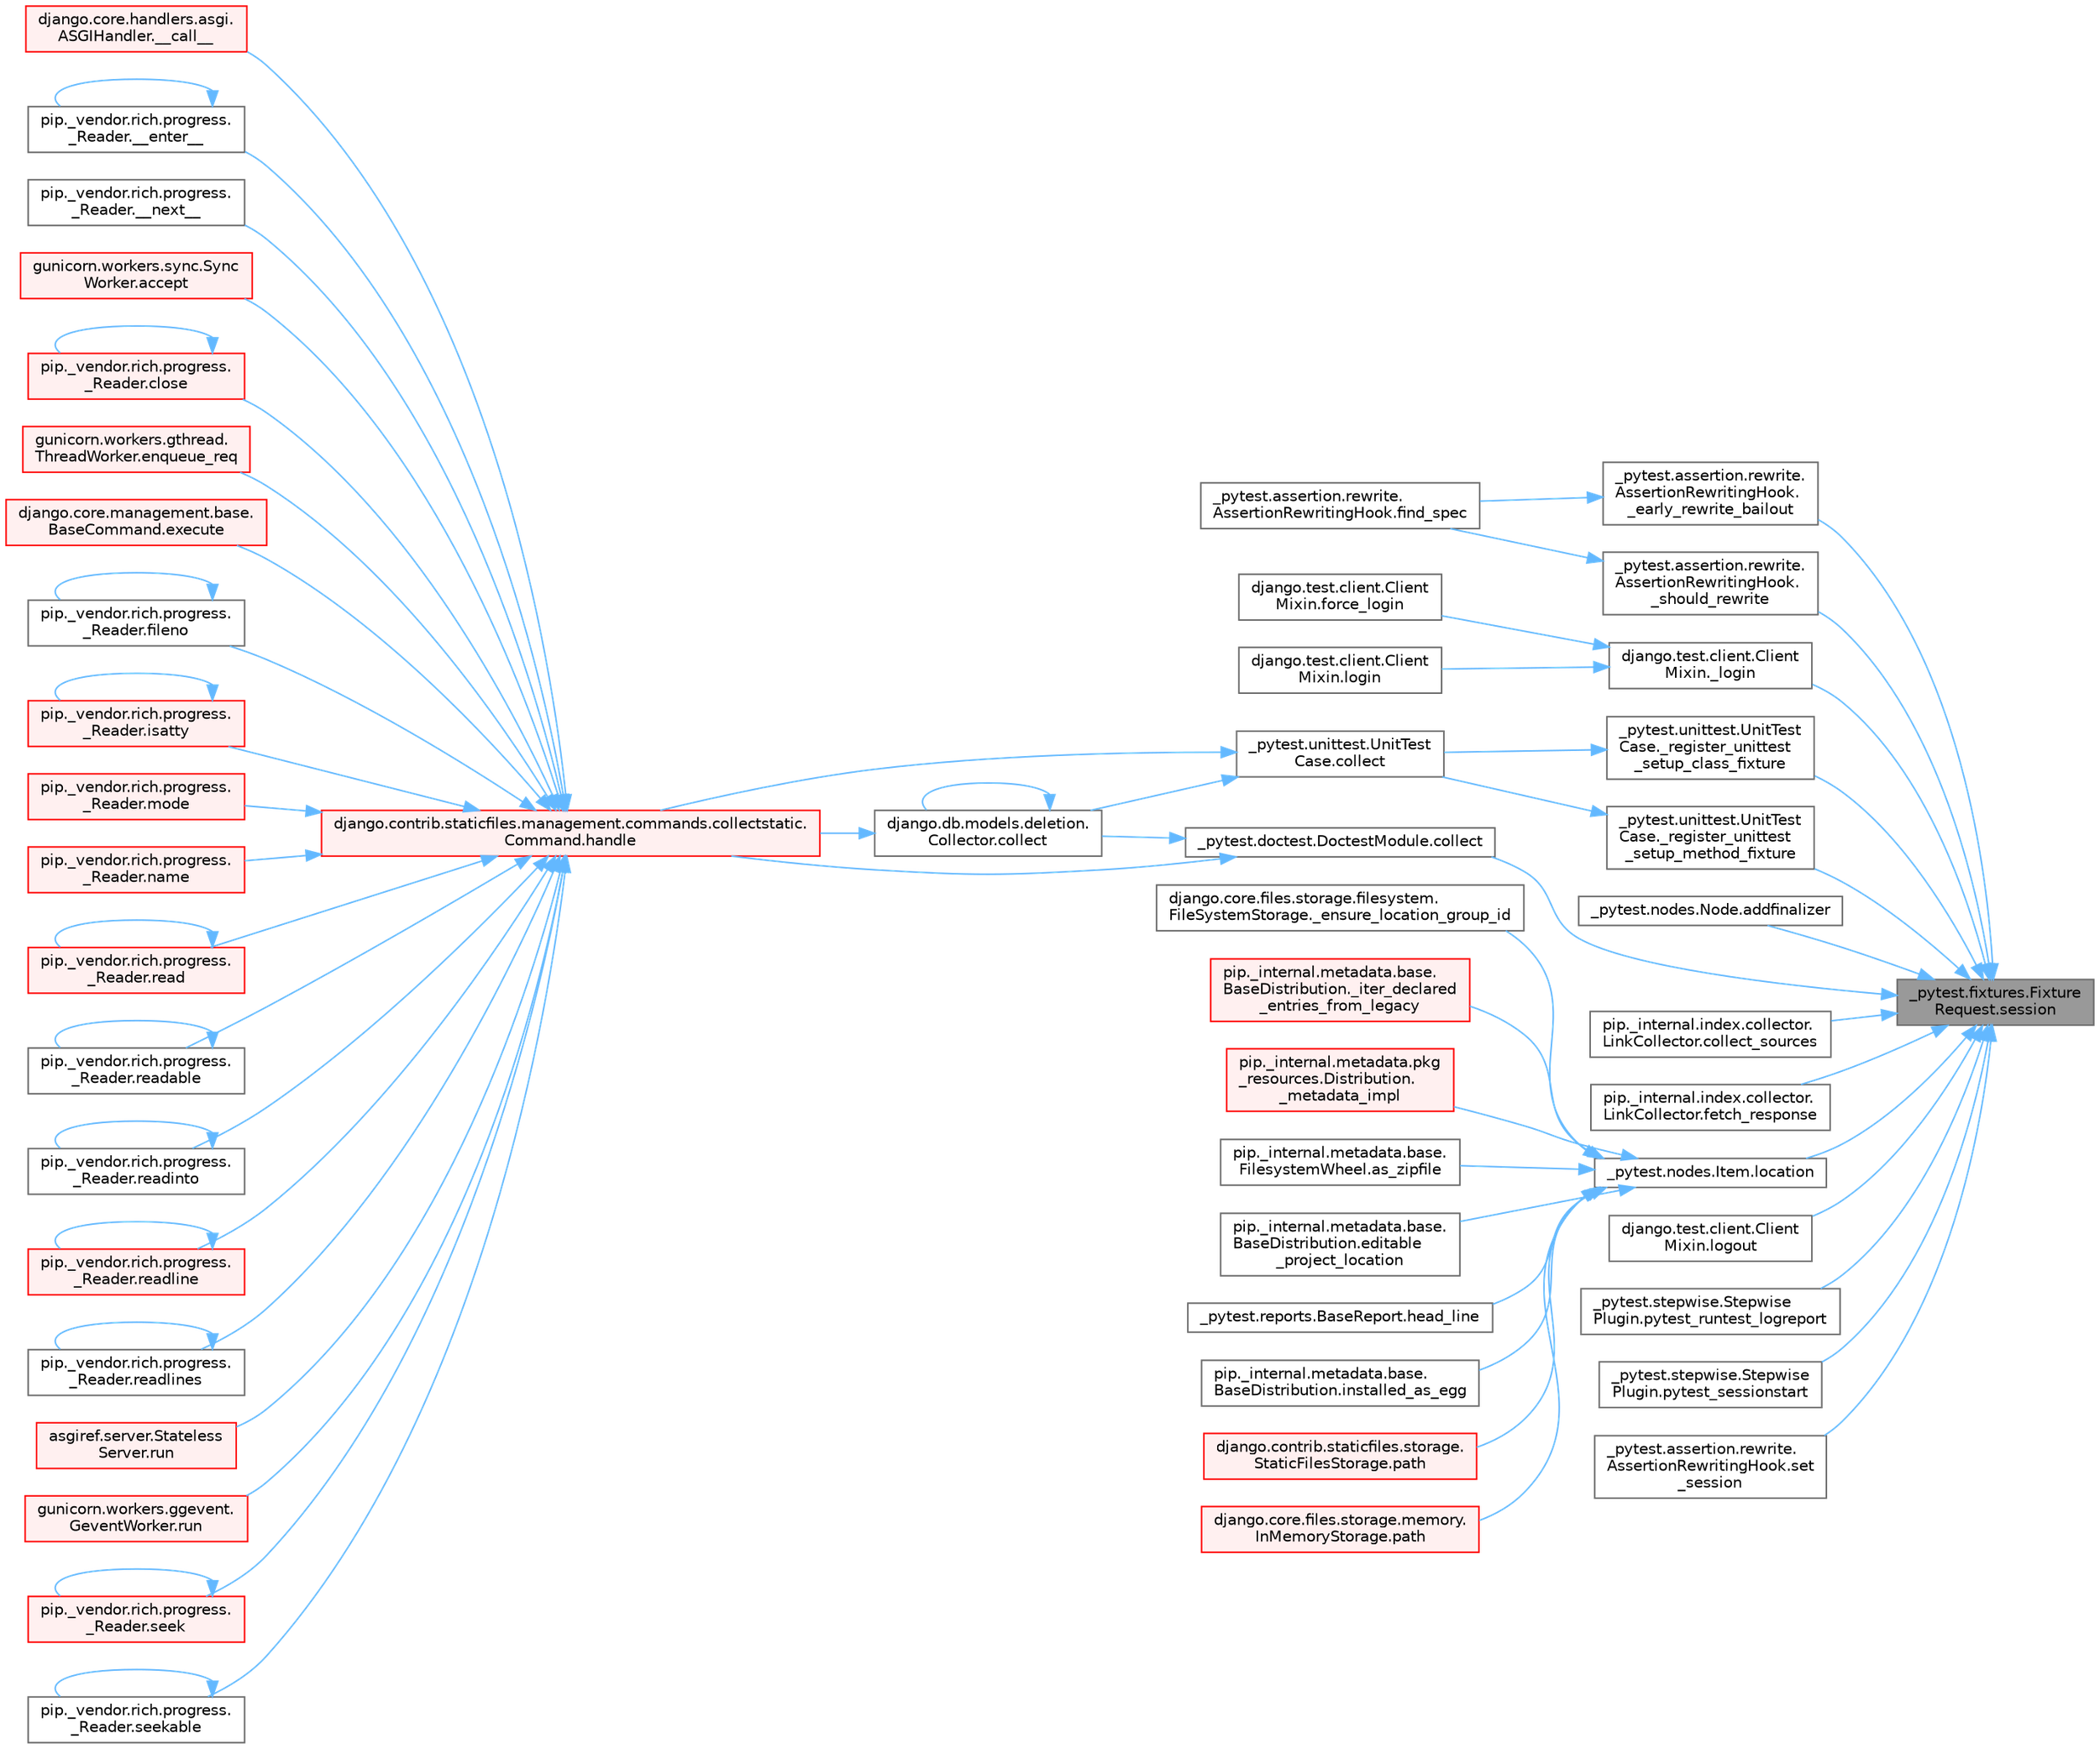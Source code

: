 digraph "_pytest.fixtures.FixtureRequest.session"
{
 // LATEX_PDF_SIZE
  bgcolor="transparent";
  edge [fontname=Helvetica,fontsize=10,labelfontname=Helvetica,labelfontsize=10];
  node [fontname=Helvetica,fontsize=10,shape=box,height=0.2,width=0.4];
  rankdir="RL";
  Node1 [id="Node000001",label="_pytest.fixtures.Fixture\lRequest.session",height=0.2,width=0.4,color="gray40", fillcolor="grey60", style="filled", fontcolor="black",tooltip=" "];
  Node1 -> Node2 [id="edge1_Node000001_Node000002",dir="back",color="steelblue1",style="solid",tooltip=" "];
  Node2 [id="Node000002",label="_pytest.assertion.rewrite.\lAssertionRewritingHook.\l_early_rewrite_bailout",height=0.2,width=0.4,color="grey40", fillcolor="white", style="filled",URL="$class__pytest_1_1assertion_1_1rewrite_1_1_assertion_rewriting_hook.html#aaf8d7d4e89d0f906b4c5bd2ea4af5e19",tooltip=" "];
  Node2 -> Node3 [id="edge2_Node000002_Node000003",dir="back",color="steelblue1",style="solid",tooltip=" "];
  Node3 [id="Node000003",label="_pytest.assertion.rewrite.\lAssertionRewritingHook.find_spec",height=0.2,width=0.4,color="grey40", fillcolor="white", style="filled",URL="$class__pytest_1_1assertion_1_1rewrite_1_1_assertion_rewriting_hook.html#a221e992ebe5102c6fc6c126d12005a96",tooltip=" "];
  Node1 -> Node4 [id="edge3_Node000001_Node000004",dir="back",color="steelblue1",style="solid",tooltip=" "];
  Node4 [id="Node000004",label="django.test.client.Client\lMixin._login",height=0.2,width=0.4,color="grey40", fillcolor="white", style="filled",URL="$classdjango_1_1test_1_1client_1_1_client_mixin.html#ae72c7a916ddbf8548feb3e8266fa772d",tooltip=" "];
  Node4 -> Node5 [id="edge4_Node000004_Node000005",dir="back",color="steelblue1",style="solid",tooltip=" "];
  Node5 [id="Node000005",label="django.test.client.Client\lMixin.force_login",height=0.2,width=0.4,color="grey40", fillcolor="white", style="filled",URL="$classdjango_1_1test_1_1client_1_1_client_mixin.html#a1ade95f0758eb7e30804fa6258853b65",tooltip=" "];
  Node4 -> Node6 [id="edge5_Node000004_Node000006",dir="back",color="steelblue1",style="solid",tooltip=" "];
  Node6 [id="Node000006",label="django.test.client.Client\lMixin.login",height=0.2,width=0.4,color="grey40", fillcolor="white", style="filled",URL="$classdjango_1_1test_1_1client_1_1_client_mixin.html#a17d59342f49d81559aaedccb80b0bb6b",tooltip=" "];
  Node1 -> Node7 [id="edge6_Node000001_Node000007",dir="back",color="steelblue1",style="solid",tooltip=" "];
  Node7 [id="Node000007",label="_pytest.unittest.UnitTest\lCase._register_unittest\l_setup_class_fixture",height=0.2,width=0.4,color="grey40", fillcolor="white", style="filled",URL="$class__pytest_1_1unittest_1_1_unit_test_case.html#ac0cd8ddad5b28ed6b830d5f13c251bb1",tooltip=" "];
  Node7 -> Node8 [id="edge7_Node000007_Node000008",dir="back",color="steelblue1",style="solid",tooltip=" "];
  Node8 [id="Node000008",label="_pytest.unittest.UnitTest\lCase.collect",height=0.2,width=0.4,color="grey40", fillcolor="white", style="filled",URL="$class__pytest_1_1unittest_1_1_unit_test_case.html#a08204763ef1256ec9e03bde2178711a2",tooltip=" "];
  Node8 -> Node9 [id="edge8_Node000008_Node000009",dir="back",color="steelblue1",style="solid",tooltip=" "];
  Node9 [id="Node000009",label="django.db.models.deletion.\lCollector.collect",height=0.2,width=0.4,color="grey40", fillcolor="white", style="filled",URL="$classdjango_1_1db_1_1models_1_1deletion_1_1_collector.html#ae6d2a061dcb129755a51ced6ab45edad",tooltip=" "];
  Node9 -> Node9 [id="edge9_Node000009_Node000009",dir="back",color="steelblue1",style="solid",tooltip=" "];
  Node9 -> Node10 [id="edge10_Node000009_Node000010",dir="back",color="steelblue1",style="solid",tooltip=" "];
  Node10 [id="Node000010",label="django.contrib.staticfiles.management.commands.collectstatic.\lCommand.handle",height=0.2,width=0.4,color="red", fillcolor="#FFF0F0", style="filled",URL="$classdjango_1_1contrib_1_1staticfiles_1_1management_1_1commands_1_1collectstatic_1_1_command.html#a77042fe151f5e5c26990bdd187c9f21e",tooltip=" "];
  Node10 -> Node11 [id="edge11_Node000010_Node000011",dir="back",color="steelblue1",style="solid",tooltip=" "];
  Node11 [id="Node000011",label="django.core.handlers.asgi.\lASGIHandler.__call__",height=0.2,width=0.4,color="red", fillcolor="#FFF0F0", style="filled",URL="$classdjango_1_1core_1_1handlers_1_1asgi_1_1_a_s_g_i_handler.html#a22b4781bb9089ff078a3e64dd2f48dce",tooltip=" "];
  Node10 -> Node14 [id="edge12_Node000010_Node000014",dir="back",color="steelblue1",style="solid",tooltip=" "];
  Node14 [id="Node000014",label="pip._vendor.rich.progress.\l_Reader.__enter__",height=0.2,width=0.4,color="grey40", fillcolor="white", style="filled",URL="$classpip_1_1__vendor_1_1rich_1_1progress_1_1___reader.html#a9c3bb756d7d5d66aa484c6d25fef6d8a",tooltip=" "];
  Node14 -> Node14 [id="edge13_Node000014_Node000014",dir="back",color="steelblue1",style="solid",tooltip=" "];
  Node10 -> Node15 [id="edge14_Node000010_Node000015",dir="back",color="steelblue1",style="solid",tooltip=" "];
  Node15 [id="Node000015",label="pip._vendor.rich.progress.\l_Reader.__next__",height=0.2,width=0.4,color="grey40", fillcolor="white", style="filled",URL="$classpip_1_1__vendor_1_1rich_1_1progress_1_1___reader.html#a9434dfa9ada5623d6fb72996bf354ffe",tooltip=" "];
  Node10 -> Node16 [id="edge15_Node000010_Node000016",dir="back",color="steelblue1",style="solid",tooltip=" "];
  Node16 [id="Node000016",label="gunicorn.workers.sync.Sync\lWorker.accept",height=0.2,width=0.4,color="red", fillcolor="#FFF0F0", style="filled",URL="$classgunicorn_1_1workers_1_1sync_1_1_sync_worker.html#a9b2f1e8d68bbd5233578ace2685952b3",tooltip=" "];
  Node10 -> Node20 [id="edge16_Node000010_Node000020",dir="back",color="steelblue1",style="solid",tooltip=" "];
  Node20 [id="Node000020",label="pip._vendor.rich.progress.\l_Reader.close",height=0.2,width=0.4,color="red", fillcolor="#FFF0F0", style="filled",URL="$classpip_1_1__vendor_1_1rich_1_1progress_1_1___reader.html#a6c0b1964d885972a97a12a9ac01d23e8",tooltip=" "];
  Node20 -> Node20 [id="edge17_Node000020_Node000020",dir="back",color="steelblue1",style="solid",tooltip=" "];
  Node10 -> Node983 [id="edge18_Node000010_Node000983",dir="back",color="steelblue1",style="solid",tooltip=" "];
  Node983 [id="Node000983",label="gunicorn.workers.gthread.\lThreadWorker.enqueue_req",height=0.2,width=0.4,color="red", fillcolor="#FFF0F0", style="filled",URL="$classgunicorn_1_1workers_1_1gthread_1_1_thread_worker.html#a8d2981740d79747639e152d9e9632964",tooltip=" "];
  Node10 -> Node980 [id="edge19_Node000010_Node000980",dir="back",color="steelblue1",style="solid",tooltip=" "];
  Node980 [id="Node000980",label="django.core.management.base.\lBaseCommand.execute",height=0.2,width=0.4,color="red", fillcolor="#FFF0F0", style="filled",URL="$classdjango_1_1core_1_1management_1_1base_1_1_base_command.html#a5621c1fb51be6a2deff6777d90c25ee0",tooltip=" "];
  Node10 -> Node986 [id="edge20_Node000010_Node000986",dir="back",color="steelblue1",style="solid",tooltip=" "];
  Node986 [id="Node000986",label="pip._vendor.rich.progress.\l_Reader.fileno",height=0.2,width=0.4,color="grey40", fillcolor="white", style="filled",URL="$classpip_1_1__vendor_1_1rich_1_1progress_1_1___reader.html#a5fae85546bcfb15e2144c108bb31b59c",tooltip=" "];
  Node986 -> Node986 [id="edge21_Node000986_Node000986",dir="back",color="steelblue1",style="solid",tooltip=" "];
  Node10 -> Node987 [id="edge22_Node000010_Node000987",dir="back",color="steelblue1",style="solid",tooltip=" "];
  Node987 [id="Node000987",label="pip._vendor.rich.progress.\l_Reader.isatty",height=0.2,width=0.4,color="red", fillcolor="#FFF0F0", style="filled",URL="$classpip_1_1__vendor_1_1rich_1_1progress_1_1___reader.html#a25008b04de43b80685677bd476ebb238",tooltip=" "];
  Node987 -> Node987 [id="edge23_Node000987_Node000987",dir="back",color="steelblue1",style="solid",tooltip=" "];
  Node10 -> Node990 [id="edge24_Node000010_Node000990",dir="back",color="steelblue1",style="solid",tooltip=" "];
  Node990 [id="Node000990",label="pip._vendor.rich.progress.\l_Reader.mode",height=0.2,width=0.4,color="red", fillcolor="#FFF0F0", style="filled",URL="$classpip_1_1__vendor_1_1rich_1_1progress_1_1___reader.html#a744eab5dc9ede10fd26932ecf9ccbddc",tooltip=" "];
  Node10 -> Node997 [id="edge25_Node000010_Node000997",dir="back",color="steelblue1",style="solid",tooltip=" "];
  Node997 [id="Node000997",label="pip._vendor.rich.progress.\l_Reader.name",height=0.2,width=0.4,color="red", fillcolor="#FFF0F0", style="filled",URL="$classpip_1_1__vendor_1_1rich_1_1progress_1_1___reader.html#a545f897ce86cf3e798598cb200357c13",tooltip=" "];
  Node10 -> Node1113 [id="edge26_Node000010_Node001113",dir="back",color="steelblue1",style="solid",tooltip=" "];
  Node1113 [id="Node001113",label="pip._vendor.rich.progress.\l_Reader.read",height=0.2,width=0.4,color="red", fillcolor="#FFF0F0", style="filled",URL="$classpip_1_1__vendor_1_1rich_1_1progress_1_1___reader.html#abc9a19c1ccc4057e665996a500814420",tooltip=" "];
  Node1113 -> Node1113 [id="edge27_Node001113_Node001113",dir="back",color="steelblue1",style="solid",tooltip=" "];
  Node10 -> Node1119 [id="edge28_Node000010_Node001119",dir="back",color="steelblue1",style="solid",tooltip=" "];
  Node1119 [id="Node001119",label="pip._vendor.rich.progress.\l_Reader.readable",height=0.2,width=0.4,color="grey40", fillcolor="white", style="filled",URL="$classpip_1_1__vendor_1_1rich_1_1progress_1_1___reader.html#a597c6d895bd8070977827445f65524ea",tooltip=" "];
  Node1119 -> Node1119 [id="edge29_Node001119_Node001119",dir="back",color="steelblue1",style="solid",tooltip=" "];
  Node10 -> Node1120 [id="edge30_Node000010_Node001120",dir="back",color="steelblue1",style="solid",tooltip=" "];
  Node1120 [id="Node001120",label="pip._vendor.rich.progress.\l_Reader.readinto",height=0.2,width=0.4,color="grey40", fillcolor="white", style="filled",URL="$classpip_1_1__vendor_1_1rich_1_1progress_1_1___reader.html#a10a6b416f687bc74dfd4a16e210733fd",tooltip=" "];
  Node1120 -> Node1120 [id="edge31_Node001120_Node001120",dir="back",color="steelblue1",style="solid",tooltip=" "];
  Node10 -> Node1121 [id="edge32_Node000010_Node001121",dir="back",color="steelblue1",style="solid",tooltip=" "];
  Node1121 [id="Node001121",label="pip._vendor.rich.progress.\l_Reader.readline",height=0.2,width=0.4,color="red", fillcolor="#FFF0F0", style="filled",URL="$classpip_1_1__vendor_1_1rich_1_1progress_1_1___reader.html#ae214b8896d240d33ed0d1e03b8134107",tooltip=" "];
  Node1121 -> Node1121 [id="edge33_Node001121_Node001121",dir="back",color="steelblue1",style="solid",tooltip=" "];
  Node10 -> Node1125 [id="edge34_Node000010_Node001125",dir="back",color="steelblue1",style="solid",tooltip=" "];
  Node1125 [id="Node001125",label="pip._vendor.rich.progress.\l_Reader.readlines",height=0.2,width=0.4,color="grey40", fillcolor="white", style="filled",URL="$classpip_1_1__vendor_1_1rich_1_1progress_1_1___reader.html#a36448a9abb78b99bc05fa66433015f3a",tooltip=" "];
  Node1125 -> Node1125 [id="edge35_Node001125_Node001125",dir="back",color="steelblue1",style="solid",tooltip=" "];
  Node10 -> Node1126 [id="edge36_Node000010_Node001126",dir="back",color="steelblue1",style="solid",tooltip=" "];
  Node1126 [id="Node001126",label="asgiref.server.Stateless\lServer.run",height=0.2,width=0.4,color="red", fillcolor="#FFF0F0", style="filled",URL="$classasgiref_1_1server_1_1_stateless_server.html#a60ad300a082526eea5c1b2df64c4e793",tooltip="Mainloop and handling."];
  Node10 -> Node317 [id="edge37_Node000010_Node000317",dir="back",color="steelblue1",style="solid",tooltip=" "];
  Node317 [id="Node000317",label="gunicorn.workers.ggevent.\lGeventWorker.run",height=0.2,width=0.4,color="red", fillcolor="#FFF0F0", style="filled",URL="$classgunicorn_1_1workers_1_1ggevent_1_1_gevent_worker.html#a0d8ffe6d6db44cfe8310ccf5643506ee",tooltip=" "];
  Node10 -> Node1127 [id="edge38_Node000010_Node001127",dir="back",color="steelblue1",style="solid",tooltip=" "];
  Node1127 [id="Node001127",label="pip._vendor.rich.progress.\l_Reader.seek",height=0.2,width=0.4,color="red", fillcolor="#FFF0F0", style="filled",URL="$classpip_1_1__vendor_1_1rich_1_1progress_1_1___reader.html#a8577bcef22b050ec6d7b7cb2ce1b9053",tooltip=" "];
  Node1127 -> Node1127 [id="edge39_Node001127_Node001127",dir="back",color="steelblue1",style="solid",tooltip=" "];
  Node10 -> Node1627 [id="edge40_Node000010_Node001627",dir="back",color="steelblue1",style="solid",tooltip=" "];
  Node1627 [id="Node001627",label="pip._vendor.rich.progress.\l_Reader.seekable",height=0.2,width=0.4,color="grey40", fillcolor="white", style="filled",URL="$classpip_1_1__vendor_1_1rich_1_1progress_1_1___reader.html#a3de43f328570e813a05b1dcc07813f5b",tooltip=" "];
  Node1627 -> Node1627 [id="edge41_Node001627_Node001627",dir="back",color="steelblue1",style="solid",tooltip=" "];
  Node8 -> Node10 [id="edge42_Node000008_Node000010",dir="back",color="steelblue1",style="solid",tooltip=" "];
  Node1 -> Node3186 [id="edge43_Node000001_Node003186",dir="back",color="steelblue1",style="solid",tooltip=" "];
  Node3186 [id="Node003186",label="_pytest.unittest.UnitTest\lCase._register_unittest\l_setup_method_fixture",height=0.2,width=0.4,color="grey40", fillcolor="white", style="filled",URL="$class__pytest_1_1unittest_1_1_unit_test_case.html#a19c0f36b27eabef9802e4b5d1c49c5b7",tooltip=" "];
  Node3186 -> Node8 [id="edge44_Node003186_Node000008",dir="back",color="steelblue1",style="solid",tooltip=" "];
  Node1 -> Node3187 [id="edge45_Node000001_Node003187",dir="back",color="steelblue1",style="solid",tooltip=" "];
  Node3187 [id="Node003187",label="_pytest.assertion.rewrite.\lAssertionRewritingHook.\l_should_rewrite",height=0.2,width=0.4,color="grey40", fillcolor="white", style="filled",URL="$class__pytest_1_1assertion_1_1rewrite_1_1_assertion_rewriting_hook.html#a2fa4adfd097dcc08af44b4d6c6f005d1",tooltip=" "];
  Node3187 -> Node3 [id="edge46_Node003187_Node000003",dir="back",color="steelblue1",style="solid",tooltip=" "];
  Node1 -> Node3188 [id="edge47_Node000001_Node003188",dir="back",color="steelblue1",style="solid",tooltip=" "];
  Node3188 [id="Node003188",label="_pytest.nodes.Node.addfinalizer",height=0.2,width=0.4,color="grey40", fillcolor="white", style="filled",URL="$class__pytest_1_1nodes_1_1_node.html#a5f10cc3faeab8c50589bec336e8599c6",tooltip=" "];
  Node1 -> Node3189 [id="edge48_Node000001_Node003189",dir="back",color="steelblue1",style="solid",tooltip=" "];
  Node3189 [id="Node003189",label="_pytest.doctest.DoctestModule.collect",height=0.2,width=0.4,color="grey40", fillcolor="white", style="filled",URL="$class__pytest_1_1doctest_1_1_doctest_module.html#a9620deb725d7f2144375dba7905b6fdc",tooltip=" "];
  Node3189 -> Node9 [id="edge49_Node003189_Node000009",dir="back",color="steelblue1",style="solid",tooltip=" "];
  Node3189 -> Node10 [id="edge50_Node003189_Node000010",dir="back",color="steelblue1",style="solid",tooltip=" "];
  Node1 -> Node3190 [id="edge51_Node000001_Node003190",dir="back",color="steelblue1",style="solid",tooltip=" "];
  Node3190 [id="Node003190",label="pip._internal.index.collector.\lLinkCollector.collect_sources",height=0.2,width=0.4,color="grey40", fillcolor="white", style="filled",URL="$classpip_1_1__internal_1_1index_1_1collector_1_1_link_collector.html#a9de3632bd4dca1005db85f06e86d2c52",tooltip=" "];
  Node1 -> Node3191 [id="edge52_Node000001_Node003191",dir="back",color="steelblue1",style="solid",tooltip=" "];
  Node3191 [id="Node003191",label="pip._internal.index.collector.\lLinkCollector.fetch_response",height=0.2,width=0.4,color="grey40", fillcolor="white", style="filled",URL="$classpip_1_1__internal_1_1index_1_1collector_1_1_link_collector.html#a16b237ed176de506f7d1d616900d2fb2",tooltip=" "];
  Node1 -> Node3192 [id="edge53_Node000001_Node003192",dir="back",color="steelblue1",style="solid",tooltip=" "];
  Node3192 [id="Node003192",label="_pytest.nodes.Item.location",height=0.2,width=0.4,color="grey40", fillcolor="white", style="filled",URL="$class__pytest_1_1nodes_1_1_item.html#a09cd5bab99de1b92a3aa6f76ba8aa206",tooltip=" "];
  Node3192 -> Node3166 [id="edge54_Node003192_Node003166",dir="back",color="steelblue1",style="solid",tooltip=" "];
  Node3166 [id="Node003166",label="django.core.files.storage.filesystem.\lFileSystemStorage._ensure_location_group_id",height=0.2,width=0.4,color="grey40", fillcolor="white", style="filled",URL="$classdjango_1_1core_1_1files_1_1storage_1_1filesystem_1_1_file_system_storage.html#ada5408450b8d45745c1b0e5f4525c6f4",tooltip=" "];
  Node3192 -> Node674 [id="edge55_Node003192_Node000674",dir="back",color="steelblue1",style="solid",tooltip=" "];
  Node674 [id="Node000674",label="pip._internal.metadata.base.\lBaseDistribution._iter_declared\l_entries_from_legacy",height=0.2,width=0.4,color="red", fillcolor="#FFF0F0", style="filled",URL="$classpip_1_1__internal_1_1metadata_1_1base_1_1_base_distribution.html#afe1092a9a3492091a1532c8907ccd9e8",tooltip=" "];
  Node3192 -> Node883 [id="edge56_Node003192_Node000883",dir="back",color="steelblue1",style="solid",tooltip=" "];
  Node883 [id="Node000883",label="pip._internal.metadata.pkg\l_resources.Distribution.\l_metadata_impl",height=0.2,width=0.4,color="red", fillcolor="#FFF0F0", style="filled",URL="$classpip_1_1__internal_1_1metadata_1_1pkg__resources_1_1_distribution.html#a7d4ae76260de7d1936446c407277ad5b",tooltip=" "];
  Node3192 -> Node3167 [id="edge57_Node003192_Node003167",dir="back",color="steelblue1",style="solid",tooltip=" "];
  Node3167 [id="Node003167",label="pip._internal.metadata.base.\lFilesystemWheel.as_zipfile",height=0.2,width=0.4,color="grey40", fillcolor="white", style="filled",URL="$classpip_1_1__internal_1_1metadata_1_1base_1_1_filesystem_wheel.html#a2edf7e9c5613ec85a815971d9f55ac82",tooltip=" "];
  Node3192 -> Node1142 [id="edge58_Node003192_Node001142",dir="back",color="steelblue1",style="solid",tooltip=" "];
  Node1142 [id="Node001142",label="pip._internal.metadata.base.\lBaseDistribution.editable\l_project_location",height=0.2,width=0.4,color="grey40", fillcolor="white", style="filled",URL="$classpip_1_1__internal_1_1metadata_1_1base_1_1_base_distribution.html#a59297eb536a210ff36a71d4dda673749",tooltip=" "];
  Node3192 -> Node3168 [id="edge59_Node003192_Node003168",dir="back",color="steelblue1",style="solid",tooltip=" "];
  Node3168 [id="Node003168",label="_pytest.reports.BaseReport.head_line",height=0.2,width=0.4,color="grey40", fillcolor="white", style="filled",URL="$class__pytest_1_1reports_1_1_base_report.html#ab38fe6637e88a52912eecf01ee5df8c3",tooltip=" "];
  Node3192 -> Node3169 [id="edge60_Node003192_Node003169",dir="back",color="steelblue1",style="solid",tooltip=" "];
  Node3169 [id="Node003169",label="pip._internal.metadata.base.\lBaseDistribution.installed_as_egg",height=0.2,width=0.4,color="grey40", fillcolor="white", style="filled",URL="$classpip_1_1__internal_1_1metadata_1_1base_1_1_base_distribution.html#ae45c6ee79afca720f5d75db9bd5ec658",tooltip=" "];
  Node3192 -> Node3170 [id="edge61_Node003192_Node003170",dir="back",color="steelblue1",style="solid",tooltip=" "];
  Node3170 [id="Node003170",label="django.contrib.staticfiles.storage.\lStaticFilesStorage.path",height=0.2,width=0.4,color="red", fillcolor="#FFF0F0", style="filled",URL="$classdjango_1_1contrib_1_1staticfiles_1_1storage_1_1_static_files_storage.html#a4e96cc92fbde7423d1b74f3a50fc0bf6",tooltip=" "];
  Node3192 -> Node3171 [id="edge62_Node003192_Node003171",dir="back",color="steelblue1",style="solid",tooltip=" "];
  Node3171 [id="Node003171",label="django.core.files.storage.memory.\lInMemoryStorage.path",height=0.2,width=0.4,color="red", fillcolor="#FFF0F0", style="filled",URL="$classdjango_1_1core_1_1files_1_1storage_1_1memory_1_1_in_memory_storage.html#a466c8e28fd11839318d2e4454b8ef89f",tooltip=" "];
  Node1 -> Node3193 [id="edge63_Node000001_Node003193",dir="back",color="steelblue1",style="solid",tooltip=" "];
  Node3193 [id="Node003193",label="django.test.client.Client\lMixin.logout",height=0.2,width=0.4,color="grey40", fillcolor="white", style="filled",URL="$classdjango_1_1test_1_1client_1_1_client_mixin.html#ae0231f8e481a3ae74dc0bd22d569bd13",tooltip=" "];
  Node1 -> Node3194 [id="edge64_Node000001_Node003194",dir="back",color="steelblue1",style="solid",tooltip=" "];
  Node3194 [id="Node003194",label="_pytest.stepwise.Stepwise\lPlugin.pytest_runtest_logreport",height=0.2,width=0.4,color="grey40", fillcolor="white", style="filled",URL="$class__pytest_1_1stepwise_1_1_stepwise_plugin.html#a01b35f45e9792ffc52b9dfbad8601c70",tooltip=" "];
  Node1 -> Node3195 [id="edge65_Node000001_Node003195",dir="back",color="steelblue1",style="solid",tooltip=" "];
  Node3195 [id="Node003195",label="_pytest.stepwise.Stepwise\lPlugin.pytest_sessionstart",height=0.2,width=0.4,color="grey40", fillcolor="white", style="filled",URL="$class__pytest_1_1stepwise_1_1_stepwise_plugin.html#a63c60deb4234277c560e7994501a3e7b",tooltip=" "];
  Node1 -> Node3196 [id="edge66_Node000001_Node003196",dir="back",color="steelblue1",style="solid",tooltip=" "];
  Node3196 [id="Node003196",label="_pytest.assertion.rewrite.\lAssertionRewritingHook.set\l_session",height=0.2,width=0.4,color="grey40", fillcolor="white", style="filled",URL="$class__pytest_1_1assertion_1_1rewrite_1_1_assertion_rewriting_hook.html#a44f6411cb6d7024cea529a7b5ffd779e",tooltip=" "];
}
